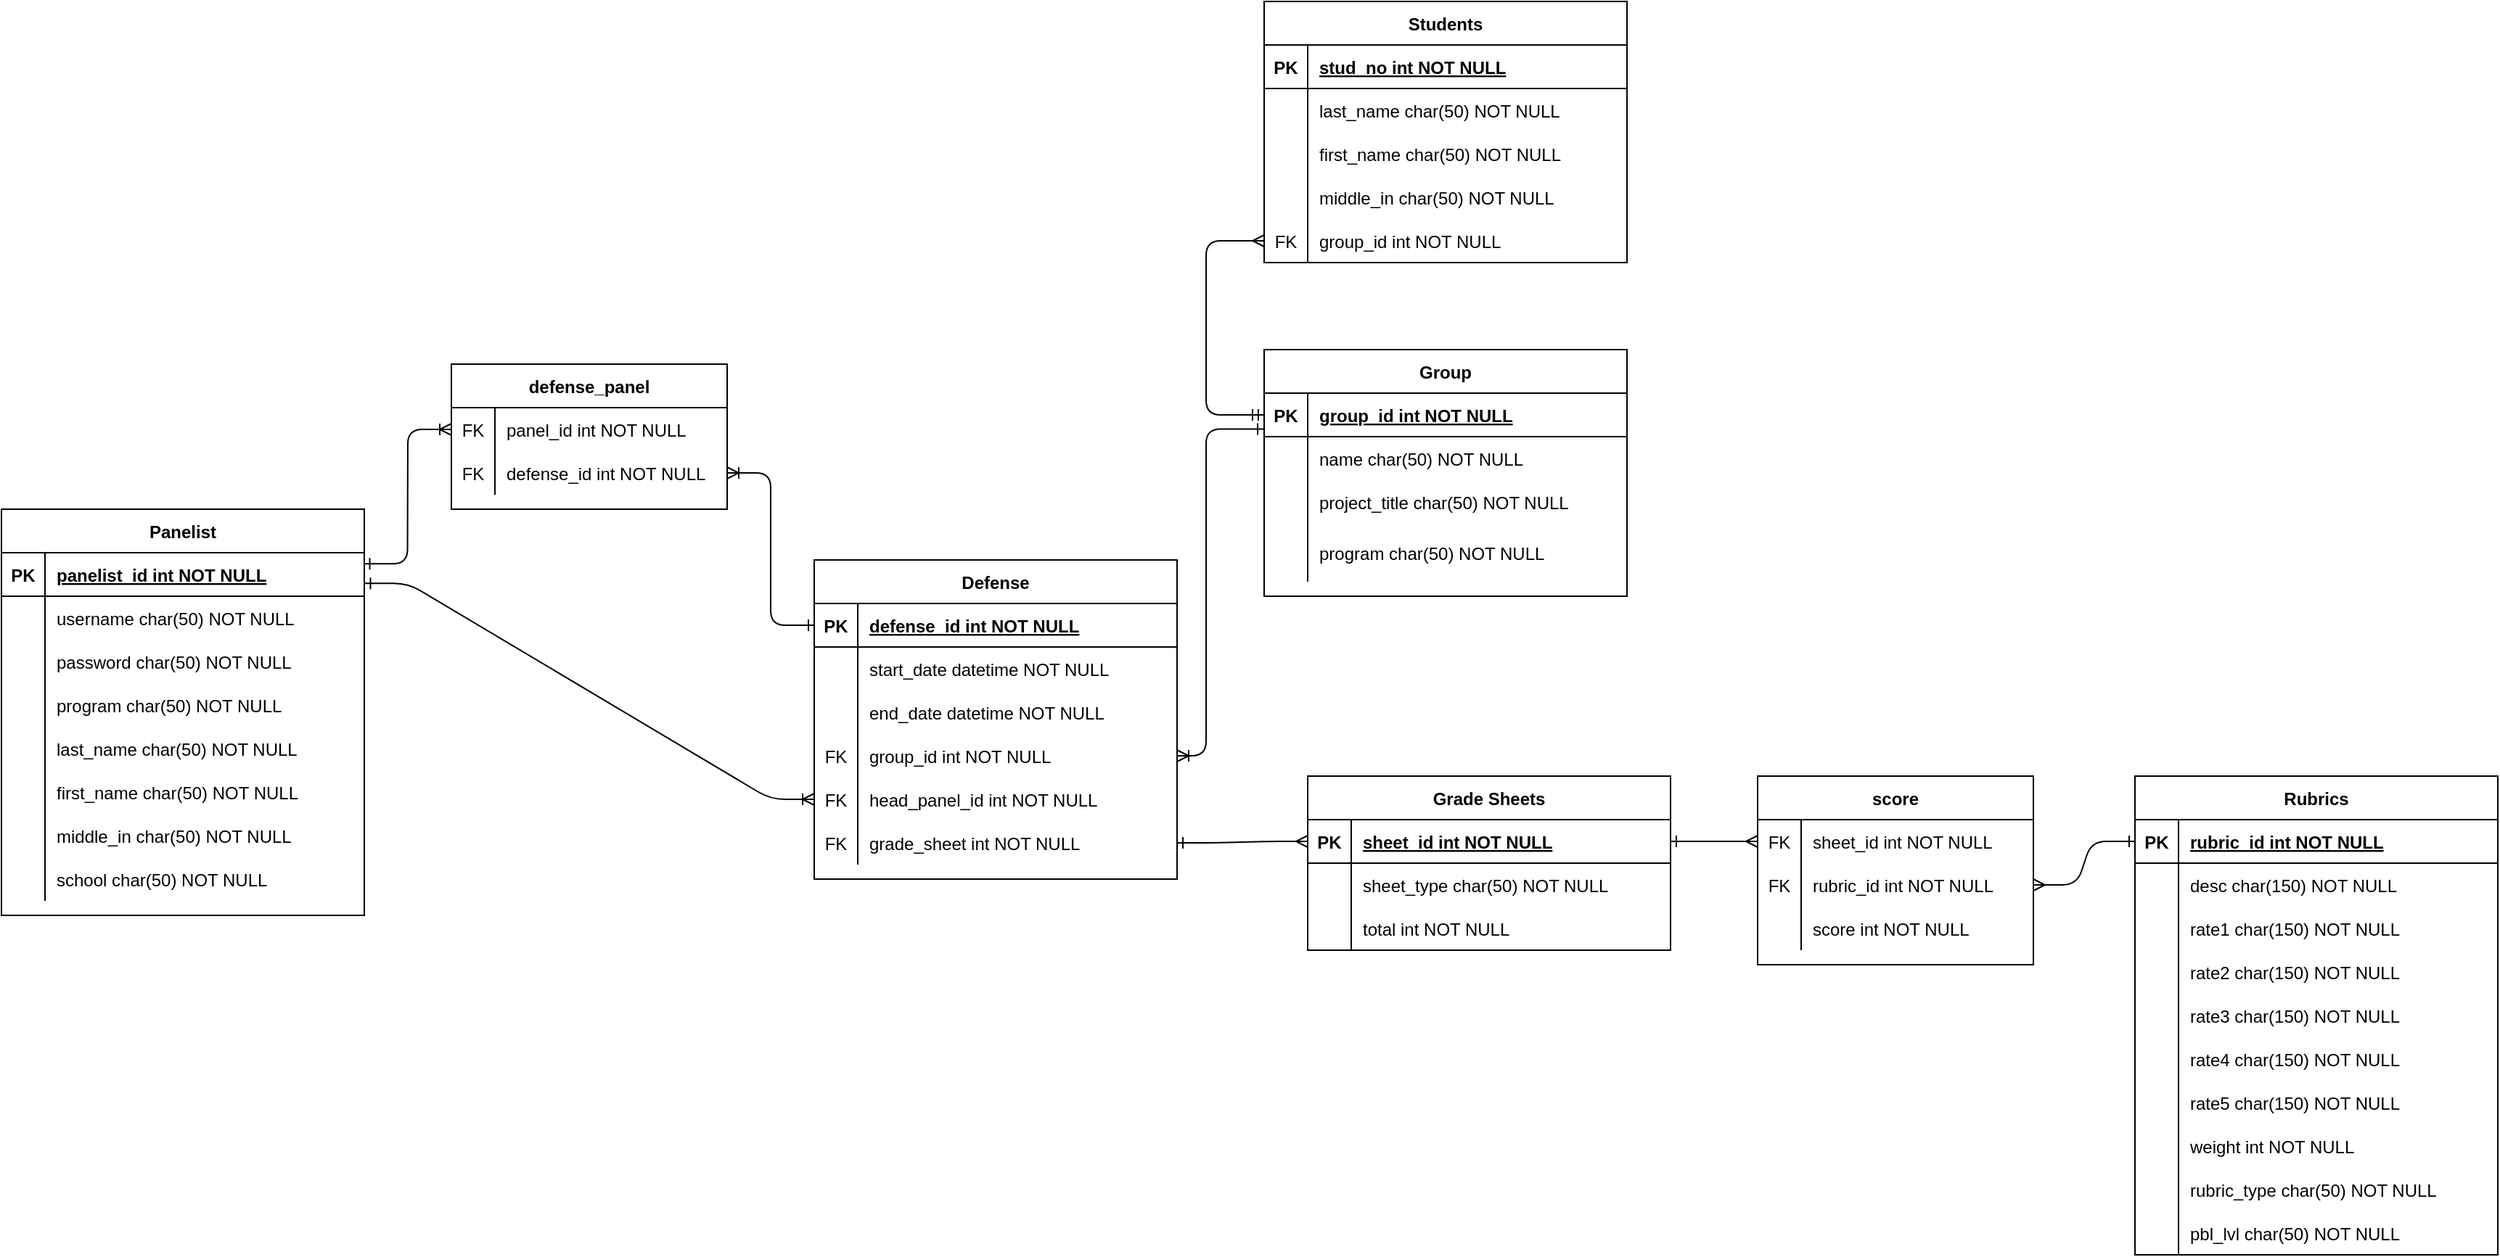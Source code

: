 <mxfile version="14.4.3" type="device"><diagram id="R2lEEEUBdFMjLlhIrx00" name="Page-1"><mxGraphModel dx="2076" dy="2332" grid="1" gridSize="10" guides="1" tooltips="1" connect="1" arrows="1" fold="1" page="1" pageScale="1" pageWidth="850" pageHeight="1100" math="0" shadow="0" extFonts="Permanent Marker^https://fonts.googleapis.com/css?family=Permanent+Marker"><root><mxCell id="0"/><mxCell id="1" parent="0"/><mxCell id="C-vyLk0tnHw3VtMMgP7b-2" value="Students" style="shape=table;startSize=30;container=1;collapsible=1;childLayout=tableLayout;fixedRows=1;rowLines=0;fontStyle=1;align=center;resizeLast=1;" parent="1" vertex="1"><mxGeometry x="950" y="-230" width="250" height="180" as="geometry"/></mxCell><mxCell id="C-vyLk0tnHw3VtMMgP7b-3" value="" style="shape=partialRectangle;collapsible=0;dropTarget=0;pointerEvents=0;fillColor=none;points=[[0,0.5],[1,0.5]];portConstraint=eastwest;top=0;left=0;right=0;bottom=1;" parent="C-vyLk0tnHw3VtMMgP7b-2" vertex="1"><mxGeometry y="30" width="250" height="30" as="geometry"/></mxCell><mxCell id="C-vyLk0tnHw3VtMMgP7b-4" value="PK" style="shape=partialRectangle;overflow=hidden;connectable=0;fillColor=none;top=0;left=0;bottom=0;right=0;fontStyle=1;" parent="C-vyLk0tnHw3VtMMgP7b-3" vertex="1"><mxGeometry width="30" height="30" as="geometry"/></mxCell><mxCell id="C-vyLk0tnHw3VtMMgP7b-5" value="stud_no int NOT NULL " style="shape=partialRectangle;overflow=hidden;connectable=0;fillColor=none;top=0;left=0;bottom=0;right=0;align=left;spacingLeft=6;fontStyle=5;" parent="C-vyLk0tnHw3VtMMgP7b-3" vertex="1"><mxGeometry x="30" width="220" height="30" as="geometry"/></mxCell><mxCell id="l0rVubB-uZuAta1ENO5q-14" value="" style="shape=partialRectangle;collapsible=0;dropTarget=0;pointerEvents=0;fillColor=none;points=[[0,0.5],[1,0.5]];portConstraint=eastwest;top=0;left=0;right=0;bottom=0;" vertex="1" parent="C-vyLk0tnHw3VtMMgP7b-2"><mxGeometry y="60" width="250" height="30" as="geometry"/></mxCell><mxCell id="l0rVubB-uZuAta1ENO5q-15" value="" style="shape=partialRectangle;overflow=hidden;connectable=0;fillColor=none;top=0;left=0;bottom=0;right=0;" vertex="1" parent="l0rVubB-uZuAta1ENO5q-14"><mxGeometry width="30" height="30" as="geometry"/></mxCell><mxCell id="l0rVubB-uZuAta1ENO5q-16" value="last_name char(50) NOT NULL" style="shape=partialRectangle;overflow=hidden;connectable=0;fillColor=none;top=0;left=0;bottom=0;right=0;align=left;spacingLeft=6;" vertex="1" parent="l0rVubB-uZuAta1ENO5q-14"><mxGeometry x="30" width="220" height="30" as="geometry"/></mxCell><mxCell id="l0rVubB-uZuAta1ENO5q-41" value="" style="shape=partialRectangle;collapsible=0;dropTarget=0;pointerEvents=0;fillColor=none;points=[[0,0.5],[1,0.5]];portConstraint=eastwest;top=0;left=0;right=0;bottom=0;" vertex="1" parent="C-vyLk0tnHw3VtMMgP7b-2"><mxGeometry y="90" width="250" height="30" as="geometry"/></mxCell><mxCell id="l0rVubB-uZuAta1ENO5q-42" value="" style="shape=partialRectangle;overflow=hidden;connectable=0;fillColor=none;top=0;left=0;bottom=0;right=0;" vertex="1" parent="l0rVubB-uZuAta1ENO5q-41"><mxGeometry width="30" height="30" as="geometry"/></mxCell><mxCell id="l0rVubB-uZuAta1ENO5q-43" value="first_name char(50) NOT NULL" style="shape=partialRectangle;overflow=hidden;connectable=0;fillColor=none;top=0;left=0;bottom=0;right=0;align=left;spacingLeft=6;" vertex="1" parent="l0rVubB-uZuAta1ENO5q-41"><mxGeometry x="30" width="220" height="30" as="geometry"/></mxCell><mxCell id="l0rVubB-uZuAta1ENO5q-44" value="" style="shape=partialRectangle;collapsible=0;dropTarget=0;pointerEvents=0;fillColor=none;points=[[0,0.5],[1,0.5]];portConstraint=eastwest;top=0;left=0;right=0;bottom=0;" vertex="1" parent="C-vyLk0tnHw3VtMMgP7b-2"><mxGeometry y="120" width="250" height="30" as="geometry"/></mxCell><mxCell id="l0rVubB-uZuAta1ENO5q-45" value="" style="shape=partialRectangle;overflow=hidden;connectable=0;fillColor=none;top=0;left=0;bottom=0;right=0;" vertex="1" parent="l0rVubB-uZuAta1ENO5q-44"><mxGeometry width="30" height="30" as="geometry"/></mxCell><mxCell id="l0rVubB-uZuAta1ENO5q-46" value="middle_in char(50) NOT NULL" style="shape=partialRectangle;overflow=hidden;connectable=0;fillColor=none;top=0;left=0;bottom=0;right=0;align=left;spacingLeft=6;" vertex="1" parent="l0rVubB-uZuAta1ENO5q-44"><mxGeometry x="30" width="220" height="30" as="geometry"/></mxCell><mxCell id="C-vyLk0tnHw3VtMMgP7b-6" value="" style="shape=partialRectangle;collapsible=0;dropTarget=0;pointerEvents=0;fillColor=none;points=[[0,0.5],[1,0.5]];portConstraint=eastwest;top=0;left=0;right=0;bottom=0;" parent="C-vyLk0tnHw3VtMMgP7b-2" vertex="1"><mxGeometry y="150" width="250" height="30" as="geometry"/></mxCell><mxCell id="C-vyLk0tnHw3VtMMgP7b-7" value="FK" style="shape=partialRectangle;overflow=hidden;connectable=0;fillColor=none;top=0;left=0;bottom=0;right=0;" parent="C-vyLk0tnHw3VtMMgP7b-6" vertex="1"><mxGeometry width="30" height="30" as="geometry"/></mxCell><mxCell id="C-vyLk0tnHw3VtMMgP7b-8" value="group_id int NOT NULL" style="shape=partialRectangle;overflow=hidden;connectable=0;fillColor=none;top=0;left=0;bottom=0;right=0;align=left;spacingLeft=6;" parent="C-vyLk0tnHw3VtMMgP7b-6" vertex="1"><mxGeometry x="30" width="220" height="30" as="geometry"/></mxCell><mxCell id="C-vyLk0tnHw3VtMMgP7b-23" value="Group" style="shape=table;startSize=30;container=1;collapsible=1;childLayout=tableLayout;fixedRows=1;rowLines=0;fontStyle=1;align=center;resizeLast=1;" parent="1" vertex="1"><mxGeometry x="950" y="10" width="250" height="170" as="geometry"/></mxCell><mxCell id="C-vyLk0tnHw3VtMMgP7b-24" value="" style="shape=partialRectangle;collapsible=0;dropTarget=0;pointerEvents=0;fillColor=none;points=[[0,0.5],[1,0.5]];portConstraint=eastwest;top=0;left=0;right=0;bottom=1;" parent="C-vyLk0tnHw3VtMMgP7b-23" vertex="1"><mxGeometry y="30" width="250" height="30" as="geometry"/></mxCell><mxCell id="C-vyLk0tnHw3VtMMgP7b-25" value="PK" style="shape=partialRectangle;overflow=hidden;connectable=0;fillColor=none;top=0;left=0;bottom=0;right=0;fontStyle=1;" parent="C-vyLk0tnHw3VtMMgP7b-24" vertex="1"><mxGeometry width="30" height="30" as="geometry"/></mxCell><mxCell id="C-vyLk0tnHw3VtMMgP7b-26" value="group_id int NOT NULL " style="shape=partialRectangle;overflow=hidden;connectable=0;fillColor=none;top=0;left=0;bottom=0;right=0;align=left;spacingLeft=6;fontStyle=5;" parent="C-vyLk0tnHw3VtMMgP7b-24" vertex="1"><mxGeometry x="30" width="220" height="30" as="geometry"/></mxCell><mxCell id="C-vyLk0tnHw3VtMMgP7b-27" value="" style="shape=partialRectangle;collapsible=0;dropTarget=0;pointerEvents=0;fillColor=none;points=[[0,0.5],[1,0.5]];portConstraint=eastwest;top=0;left=0;right=0;bottom=0;" parent="C-vyLk0tnHw3VtMMgP7b-23" vertex="1"><mxGeometry y="60" width="250" height="30" as="geometry"/></mxCell><mxCell id="C-vyLk0tnHw3VtMMgP7b-28" value="" style="shape=partialRectangle;overflow=hidden;connectable=0;fillColor=none;top=0;left=0;bottom=0;right=0;" parent="C-vyLk0tnHw3VtMMgP7b-27" vertex="1"><mxGeometry width="30" height="30" as="geometry"/></mxCell><mxCell id="C-vyLk0tnHw3VtMMgP7b-29" value="name char(50) NOT NULL" style="shape=partialRectangle;overflow=hidden;connectable=0;fillColor=none;top=0;left=0;bottom=0;right=0;align=left;spacingLeft=6;" parent="C-vyLk0tnHw3VtMMgP7b-27" vertex="1"><mxGeometry x="30" width="220" height="30" as="geometry"/></mxCell><mxCell id="l0rVubB-uZuAta1ENO5q-8" value="" style="shape=partialRectangle;collapsible=0;dropTarget=0;pointerEvents=0;fillColor=none;points=[[0,0.5],[1,0.5]];portConstraint=eastwest;top=0;left=0;right=0;bottom=0;" vertex="1" parent="C-vyLk0tnHw3VtMMgP7b-23"><mxGeometry y="90" width="250" height="30" as="geometry"/></mxCell><mxCell id="l0rVubB-uZuAta1ENO5q-9" value="" style="shape=partialRectangle;overflow=hidden;connectable=0;fillColor=none;top=0;left=0;bottom=0;right=0;" vertex="1" parent="l0rVubB-uZuAta1ENO5q-8"><mxGeometry width="30" height="30" as="geometry"/></mxCell><mxCell id="l0rVubB-uZuAta1ENO5q-10" value="project_title char(50) NOT NULL" style="shape=partialRectangle;overflow=hidden;connectable=0;fillColor=none;top=0;left=0;bottom=0;right=0;align=left;spacingLeft=6;" vertex="1" parent="l0rVubB-uZuAta1ENO5q-8"><mxGeometry x="30" width="220" height="30" as="geometry"/></mxCell><mxCell id="l0rVubB-uZuAta1ENO5q-11" value="" style="shape=partialRectangle;collapsible=0;dropTarget=0;pointerEvents=0;fillColor=none;points=[[0,0.5],[1,0.5]];portConstraint=eastwest;top=0;left=0;right=0;bottom=0;" vertex="1" parent="C-vyLk0tnHw3VtMMgP7b-23"><mxGeometry y="120" width="250" height="40" as="geometry"/></mxCell><mxCell id="l0rVubB-uZuAta1ENO5q-12" value="" style="shape=partialRectangle;overflow=hidden;connectable=0;fillColor=none;top=0;left=0;bottom=0;right=0;" vertex="1" parent="l0rVubB-uZuAta1ENO5q-11"><mxGeometry width="30" height="40" as="geometry"/></mxCell><mxCell id="l0rVubB-uZuAta1ENO5q-13" value="program char(50) NOT NULL" style="shape=partialRectangle;overflow=hidden;connectable=0;fillColor=none;top=0;left=0;bottom=0;right=0;align=left;spacingLeft=6;" vertex="1" parent="l0rVubB-uZuAta1ENO5q-11"><mxGeometry x="30" width="220" height="40" as="geometry"/></mxCell><mxCell id="l0rVubB-uZuAta1ENO5q-25" value="Panelist" style="shape=table;startSize=30;container=1;collapsible=1;childLayout=tableLayout;fixedRows=1;rowLines=0;fontStyle=1;align=center;resizeLast=1;" vertex="1" parent="1"><mxGeometry x="80" y="120" width="250" height="280" as="geometry"/></mxCell><mxCell id="l0rVubB-uZuAta1ENO5q-26" value="" style="shape=partialRectangle;collapsible=0;dropTarget=0;pointerEvents=0;fillColor=none;points=[[0,0.5],[1,0.5]];portConstraint=eastwest;top=0;left=0;right=0;bottom=1;" vertex="1" parent="l0rVubB-uZuAta1ENO5q-25"><mxGeometry y="30" width="250" height="30" as="geometry"/></mxCell><mxCell id="l0rVubB-uZuAta1ENO5q-27" value="PK" style="shape=partialRectangle;overflow=hidden;connectable=0;fillColor=none;top=0;left=0;bottom=0;right=0;fontStyle=1;" vertex="1" parent="l0rVubB-uZuAta1ENO5q-26"><mxGeometry width="30" height="30" as="geometry"/></mxCell><mxCell id="l0rVubB-uZuAta1ENO5q-28" value="panelist_id int NOT NULL " style="shape=partialRectangle;overflow=hidden;connectable=0;fillColor=none;top=0;left=0;bottom=0;right=0;align=left;spacingLeft=6;fontStyle=5;" vertex="1" parent="l0rVubB-uZuAta1ENO5q-26"><mxGeometry x="30" width="220" height="30" as="geometry"/></mxCell><mxCell id="l0rVubB-uZuAta1ENO5q-29" value="" style="shape=partialRectangle;collapsible=0;dropTarget=0;pointerEvents=0;fillColor=none;points=[[0,0.5],[1,0.5]];portConstraint=eastwest;top=0;left=0;right=0;bottom=0;" vertex="1" parent="l0rVubB-uZuAta1ENO5q-25"><mxGeometry y="60" width="250" height="30" as="geometry"/></mxCell><mxCell id="l0rVubB-uZuAta1ENO5q-30" value="" style="shape=partialRectangle;overflow=hidden;connectable=0;fillColor=none;top=0;left=0;bottom=0;right=0;" vertex="1" parent="l0rVubB-uZuAta1ENO5q-29"><mxGeometry width="30" height="30" as="geometry"/></mxCell><mxCell id="l0rVubB-uZuAta1ENO5q-31" value="username char(50) NOT NULL" style="shape=partialRectangle;overflow=hidden;connectable=0;fillColor=none;top=0;left=0;bottom=0;right=0;align=left;spacingLeft=6;" vertex="1" parent="l0rVubB-uZuAta1ENO5q-29"><mxGeometry x="30" width="220" height="30" as="geometry"/></mxCell><mxCell id="l0rVubB-uZuAta1ENO5q-32" value="" style="shape=partialRectangle;collapsible=0;dropTarget=0;pointerEvents=0;fillColor=none;points=[[0,0.5],[1,0.5]];portConstraint=eastwest;top=0;left=0;right=0;bottom=0;" vertex="1" parent="l0rVubB-uZuAta1ENO5q-25"><mxGeometry y="90" width="250" height="30" as="geometry"/></mxCell><mxCell id="l0rVubB-uZuAta1ENO5q-33" value="" style="shape=partialRectangle;overflow=hidden;connectable=0;fillColor=none;top=0;left=0;bottom=0;right=0;" vertex="1" parent="l0rVubB-uZuAta1ENO5q-32"><mxGeometry width="30" height="30" as="geometry"/></mxCell><mxCell id="l0rVubB-uZuAta1ENO5q-34" value="password char(50) NOT NULL" style="shape=partialRectangle;overflow=hidden;connectable=0;fillColor=none;top=0;left=0;bottom=0;right=0;align=left;spacingLeft=6;" vertex="1" parent="l0rVubB-uZuAta1ENO5q-32"><mxGeometry x="30" width="220" height="30" as="geometry"/></mxCell><mxCell id="l0rVubB-uZuAta1ENO5q-35" value="" style="shape=partialRectangle;collapsible=0;dropTarget=0;pointerEvents=0;fillColor=none;points=[[0,0.5],[1,0.5]];portConstraint=eastwest;top=0;left=0;right=0;bottom=0;" vertex="1" parent="l0rVubB-uZuAta1ENO5q-25"><mxGeometry y="120" width="250" height="30" as="geometry"/></mxCell><mxCell id="l0rVubB-uZuAta1ENO5q-36" value="" style="shape=partialRectangle;overflow=hidden;connectable=0;fillColor=none;top=0;left=0;bottom=0;right=0;" vertex="1" parent="l0rVubB-uZuAta1ENO5q-35"><mxGeometry width="30" height="30" as="geometry"/></mxCell><mxCell id="l0rVubB-uZuAta1ENO5q-37" value="program char(50) NOT NULL" style="shape=partialRectangle;overflow=hidden;connectable=0;fillColor=none;top=0;left=0;bottom=0;right=0;align=left;spacingLeft=6;" vertex="1" parent="l0rVubB-uZuAta1ENO5q-35"><mxGeometry x="30" width="220" height="30" as="geometry"/></mxCell><mxCell id="l0rVubB-uZuAta1ENO5q-38" value="" style="shape=partialRectangle;collapsible=0;dropTarget=0;pointerEvents=0;fillColor=none;points=[[0,0.5],[1,0.5]];portConstraint=eastwest;top=0;left=0;right=0;bottom=0;" vertex="1" parent="l0rVubB-uZuAta1ENO5q-25"><mxGeometry y="150" width="250" height="30" as="geometry"/></mxCell><mxCell id="l0rVubB-uZuAta1ENO5q-39" value="" style="shape=partialRectangle;overflow=hidden;connectable=0;fillColor=none;top=0;left=0;bottom=0;right=0;" vertex="1" parent="l0rVubB-uZuAta1ENO5q-38"><mxGeometry width="30" height="30" as="geometry"/></mxCell><mxCell id="l0rVubB-uZuAta1ENO5q-40" value="last_name char(50) NOT NULL" style="shape=partialRectangle;overflow=hidden;connectable=0;fillColor=none;top=0;left=0;bottom=0;right=0;align=left;spacingLeft=6;" vertex="1" parent="l0rVubB-uZuAta1ENO5q-38"><mxGeometry x="30" width="220" height="30" as="geometry"/></mxCell><mxCell id="l0rVubB-uZuAta1ENO5q-17" value="" style="shape=partialRectangle;collapsible=0;dropTarget=0;pointerEvents=0;fillColor=none;points=[[0,0.5],[1,0.5]];portConstraint=eastwest;top=0;left=0;right=0;bottom=0;" vertex="1" parent="l0rVubB-uZuAta1ENO5q-25"><mxGeometry y="180" width="250" height="30" as="geometry"/></mxCell><mxCell id="l0rVubB-uZuAta1ENO5q-18" value="" style="shape=partialRectangle;overflow=hidden;connectable=0;fillColor=none;top=0;left=0;bottom=0;right=0;" vertex="1" parent="l0rVubB-uZuAta1ENO5q-17"><mxGeometry width="30" height="30" as="geometry"/></mxCell><mxCell id="l0rVubB-uZuAta1ENO5q-19" value="first_name char(50) NOT NULL" style="shape=partialRectangle;overflow=hidden;connectable=0;fillColor=none;top=0;left=0;bottom=0;right=0;align=left;spacingLeft=6;" vertex="1" parent="l0rVubB-uZuAta1ENO5q-17"><mxGeometry x="30" width="220" height="30" as="geometry"/></mxCell><mxCell id="l0rVubB-uZuAta1ENO5q-20" value="" style="shape=partialRectangle;collapsible=0;dropTarget=0;pointerEvents=0;fillColor=none;points=[[0,0.5],[1,0.5]];portConstraint=eastwest;top=0;left=0;right=0;bottom=0;" vertex="1" parent="l0rVubB-uZuAta1ENO5q-25"><mxGeometry y="210" width="250" height="30" as="geometry"/></mxCell><mxCell id="l0rVubB-uZuAta1ENO5q-21" value="" style="shape=partialRectangle;overflow=hidden;connectable=0;fillColor=none;top=0;left=0;bottom=0;right=0;" vertex="1" parent="l0rVubB-uZuAta1ENO5q-20"><mxGeometry width="30" height="30" as="geometry"/></mxCell><mxCell id="l0rVubB-uZuAta1ENO5q-22" value="middle_in char(50) NOT NULL" style="shape=partialRectangle;overflow=hidden;connectable=0;fillColor=none;top=0;left=0;bottom=0;right=0;align=left;spacingLeft=6;" vertex="1" parent="l0rVubB-uZuAta1ENO5q-20"><mxGeometry x="30" width="220" height="30" as="geometry"/></mxCell><mxCell id="l0rVubB-uZuAta1ENO5q-69" value="" style="shape=partialRectangle;collapsible=0;dropTarget=0;pointerEvents=0;fillColor=none;points=[[0,0.5],[1,0.5]];portConstraint=eastwest;top=0;left=0;right=0;bottom=0;" vertex="1" parent="l0rVubB-uZuAta1ENO5q-25"><mxGeometry y="240" width="250" height="30" as="geometry"/></mxCell><mxCell id="l0rVubB-uZuAta1ENO5q-70" value="" style="shape=partialRectangle;overflow=hidden;connectable=0;fillColor=none;top=0;left=0;bottom=0;right=0;" vertex="1" parent="l0rVubB-uZuAta1ENO5q-69"><mxGeometry width="30" height="30" as="geometry"/></mxCell><mxCell id="l0rVubB-uZuAta1ENO5q-71" value="school char(50) NOT NULL" style="shape=partialRectangle;overflow=hidden;connectable=0;fillColor=none;top=0;left=0;bottom=0;right=0;align=left;spacingLeft=6;" vertex="1" parent="l0rVubB-uZuAta1ENO5q-69"><mxGeometry x="30" width="220" height="30" as="geometry"/></mxCell><mxCell id="l0rVubB-uZuAta1ENO5q-72" value="Defense" style="shape=table;startSize=30;container=1;collapsible=1;childLayout=tableLayout;fixedRows=1;rowLines=0;fontStyle=1;align=center;resizeLast=1;" vertex="1" parent="1"><mxGeometry x="640" y="155" width="250" height="220" as="geometry"/></mxCell><mxCell id="l0rVubB-uZuAta1ENO5q-73" value="" style="shape=partialRectangle;collapsible=0;dropTarget=0;pointerEvents=0;fillColor=none;points=[[0,0.5],[1,0.5]];portConstraint=eastwest;top=0;left=0;right=0;bottom=1;" vertex="1" parent="l0rVubB-uZuAta1ENO5q-72"><mxGeometry y="30" width="250" height="30" as="geometry"/></mxCell><mxCell id="l0rVubB-uZuAta1ENO5q-74" value="PK" style="shape=partialRectangle;overflow=hidden;connectable=0;fillColor=none;top=0;left=0;bottom=0;right=0;fontStyle=1;" vertex="1" parent="l0rVubB-uZuAta1ENO5q-73"><mxGeometry width="30" height="30" as="geometry"/></mxCell><mxCell id="l0rVubB-uZuAta1ENO5q-75" value="defense_id int NOT NULL " style="shape=partialRectangle;overflow=hidden;connectable=0;fillColor=none;top=0;left=0;bottom=0;right=0;align=left;spacingLeft=6;fontStyle=5;" vertex="1" parent="l0rVubB-uZuAta1ENO5q-73"><mxGeometry x="30" width="220" height="30" as="geometry"/></mxCell><mxCell id="l0rVubB-uZuAta1ENO5q-76" value="" style="shape=partialRectangle;collapsible=0;dropTarget=0;pointerEvents=0;fillColor=none;points=[[0,0.5],[1,0.5]];portConstraint=eastwest;top=0;left=0;right=0;bottom=0;" vertex="1" parent="l0rVubB-uZuAta1ENO5q-72"><mxGeometry y="60" width="250" height="30" as="geometry"/></mxCell><mxCell id="l0rVubB-uZuAta1ENO5q-77" value="" style="shape=partialRectangle;overflow=hidden;connectable=0;fillColor=none;top=0;left=0;bottom=0;right=0;" vertex="1" parent="l0rVubB-uZuAta1ENO5q-76"><mxGeometry width="30" height="30" as="geometry"/></mxCell><mxCell id="l0rVubB-uZuAta1ENO5q-78" value="start_date datetime NOT NULL" style="shape=partialRectangle;overflow=hidden;connectable=0;fillColor=none;top=0;left=0;bottom=0;right=0;align=left;spacingLeft=6;" vertex="1" parent="l0rVubB-uZuAta1ENO5q-76"><mxGeometry x="30" width="220" height="30" as="geometry"/></mxCell><mxCell id="l0rVubB-uZuAta1ENO5q-93" value="" style="shape=partialRectangle;collapsible=0;dropTarget=0;pointerEvents=0;fillColor=none;points=[[0,0.5],[1,0.5]];portConstraint=eastwest;top=0;left=0;right=0;bottom=0;" vertex="1" parent="l0rVubB-uZuAta1ENO5q-72"><mxGeometry y="90" width="250" height="30" as="geometry"/></mxCell><mxCell id="l0rVubB-uZuAta1ENO5q-94" value="" style="shape=partialRectangle;overflow=hidden;connectable=0;fillColor=none;top=0;left=0;bottom=0;right=0;" vertex="1" parent="l0rVubB-uZuAta1ENO5q-93"><mxGeometry width="30" height="30" as="geometry"/></mxCell><mxCell id="l0rVubB-uZuAta1ENO5q-95" value="end_date datetime NOT NULL" style="shape=partialRectangle;overflow=hidden;connectable=0;fillColor=none;top=0;left=0;bottom=0;right=0;align=left;spacingLeft=6;" vertex="1" parent="l0rVubB-uZuAta1ENO5q-93"><mxGeometry x="30" width="220" height="30" as="geometry"/></mxCell><mxCell id="l0rVubB-uZuAta1ENO5q-85" value="" style="shape=partialRectangle;collapsible=0;dropTarget=0;pointerEvents=0;fillColor=none;points=[[0,0.5],[1,0.5]];portConstraint=eastwest;top=0;left=0;right=0;bottom=0;" vertex="1" parent="l0rVubB-uZuAta1ENO5q-72"><mxGeometry y="120" width="250" height="30" as="geometry"/></mxCell><mxCell id="l0rVubB-uZuAta1ENO5q-86" value="FK" style="shape=partialRectangle;overflow=hidden;connectable=0;fillColor=none;top=0;left=0;bottom=0;right=0;" vertex="1" parent="l0rVubB-uZuAta1ENO5q-85"><mxGeometry width="30" height="30" as="geometry"/></mxCell><mxCell id="l0rVubB-uZuAta1ENO5q-87" value="group_id int NOT NULL" style="shape=partialRectangle;overflow=hidden;connectable=0;fillColor=none;top=0;left=0;bottom=0;right=0;align=left;spacingLeft=6;" vertex="1" parent="l0rVubB-uZuAta1ENO5q-85"><mxGeometry x="30" width="220" height="30" as="geometry"/></mxCell><mxCell id="l0rVubB-uZuAta1ENO5q-89" value="" style="shape=partialRectangle;collapsible=0;dropTarget=0;pointerEvents=0;fillColor=none;points=[[0,0.5],[1,0.5]];portConstraint=eastwest;top=0;left=0;right=0;bottom=0;" vertex="1" parent="l0rVubB-uZuAta1ENO5q-72"><mxGeometry y="150" width="250" height="30" as="geometry"/></mxCell><mxCell id="l0rVubB-uZuAta1ENO5q-90" value="FK" style="shape=partialRectangle;overflow=hidden;connectable=0;fillColor=none;top=0;left=0;bottom=0;right=0;" vertex="1" parent="l0rVubB-uZuAta1ENO5q-89"><mxGeometry width="30" height="30" as="geometry"/></mxCell><mxCell id="l0rVubB-uZuAta1ENO5q-91" value="head_panel_id int NOT NULL" style="shape=partialRectangle;overflow=hidden;connectable=0;fillColor=none;top=0;left=0;bottom=0;right=0;align=left;spacingLeft=6;" vertex="1" parent="l0rVubB-uZuAta1ENO5q-89"><mxGeometry x="30" width="220" height="30" as="geometry"/></mxCell><mxCell id="l0rVubB-uZuAta1ENO5q-151" value="" style="shape=partialRectangle;collapsible=0;dropTarget=0;pointerEvents=0;fillColor=none;points=[[0,0.5],[1,0.5]];portConstraint=eastwest;top=0;left=0;right=0;bottom=0;" vertex="1" parent="l0rVubB-uZuAta1ENO5q-72"><mxGeometry y="180" width="250" height="30" as="geometry"/></mxCell><mxCell id="l0rVubB-uZuAta1ENO5q-152" value="FK" style="shape=partialRectangle;overflow=hidden;connectable=0;fillColor=none;top=0;left=0;bottom=0;right=0;" vertex="1" parent="l0rVubB-uZuAta1ENO5q-151"><mxGeometry width="30" height="30" as="geometry"/></mxCell><mxCell id="l0rVubB-uZuAta1ENO5q-153" value="grade_sheet int NOT NULL" style="shape=partialRectangle;overflow=hidden;connectable=0;fillColor=none;top=0;left=0;bottom=0;right=0;align=left;spacingLeft=6;" vertex="1" parent="l0rVubB-uZuAta1ENO5q-151"><mxGeometry x="30" width="220" height="30" as="geometry"/></mxCell><mxCell id="l0rVubB-uZuAta1ENO5q-96" value="defense_panel" style="shape=table;startSize=30;container=1;collapsible=1;childLayout=tableLayout;fixedRows=1;rowLines=0;fontStyle=1;align=center;resizeLast=1;" vertex="1" parent="1"><mxGeometry x="390" y="20" width="190" height="100" as="geometry"/></mxCell><mxCell id="l0rVubB-uZuAta1ENO5q-106" value="" style="shape=partialRectangle;collapsible=0;dropTarget=0;pointerEvents=0;fillColor=none;points=[[0,0.5],[1,0.5]];portConstraint=eastwest;top=0;left=0;right=0;bottom=0;" vertex="1" parent="l0rVubB-uZuAta1ENO5q-96"><mxGeometry y="30" width="190" height="30" as="geometry"/></mxCell><mxCell id="l0rVubB-uZuAta1ENO5q-107" value="FK" style="shape=partialRectangle;overflow=hidden;connectable=0;fillColor=none;top=0;left=0;bottom=0;right=0;" vertex="1" parent="l0rVubB-uZuAta1ENO5q-106"><mxGeometry width="30" height="30" as="geometry"/></mxCell><mxCell id="l0rVubB-uZuAta1ENO5q-108" value="panel_id int NOT NULL" style="shape=partialRectangle;overflow=hidden;connectable=0;fillColor=none;top=0;left=0;bottom=0;right=0;align=left;spacingLeft=6;" vertex="1" parent="l0rVubB-uZuAta1ENO5q-106"><mxGeometry x="30" width="160" height="30" as="geometry"/></mxCell><mxCell id="l0rVubB-uZuAta1ENO5q-109" value="" style="shape=partialRectangle;collapsible=0;dropTarget=0;pointerEvents=0;fillColor=none;points=[[0,0.5],[1,0.5]];portConstraint=eastwest;top=0;left=0;right=0;bottom=0;" vertex="1" parent="l0rVubB-uZuAta1ENO5q-96"><mxGeometry y="60" width="190" height="30" as="geometry"/></mxCell><mxCell id="l0rVubB-uZuAta1ENO5q-110" value="FK" style="shape=partialRectangle;overflow=hidden;connectable=0;fillColor=none;top=0;left=0;bottom=0;right=0;" vertex="1" parent="l0rVubB-uZuAta1ENO5q-109"><mxGeometry width="30" height="30" as="geometry"/></mxCell><mxCell id="l0rVubB-uZuAta1ENO5q-111" value="defense_id int NOT NULL" style="shape=partialRectangle;overflow=hidden;connectable=0;fillColor=none;top=0;left=0;bottom=0;right=0;align=left;spacingLeft=6;" vertex="1" parent="l0rVubB-uZuAta1ENO5q-109"><mxGeometry x="30" width="160" height="30" as="geometry"/></mxCell><mxCell id="l0rVubB-uZuAta1ENO5q-88" value="" style="edgeStyle=orthogonalEdgeStyle;fontSize=12;html=1;endArrow=ERone;endFill=0;startArrow=ERoneToMany;startFill=0;entryX=-0.002;entryY=0.824;entryDx=0;entryDy=0;entryPerimeter=0;" edge="1" parent="1" source="l0rVubB-uZuAta1ENO5q-85" target="C-vyLk0tnHw3VtMMgP7b-24"><mxGeometry width="100" height="100" relative="1" as="geometry"><mxPoint x="340" y="235" as="sourcePoint"/><mxPoint x="470" y="115" as="targetPoint"/><Array as="points"><mxPoint x="910" y="290"/><mxPoint x="910" y="65"/></Array></mxGeometry></mxCell><mxCell id="l0rVubB-uZuAta1ENO5q-92" value="" style="edgeStyle=entityRelationEdgeStyle;fontSize=12;html=1;endArrow=ERone;endFill=0;startArrow=ERoneToMany;startFill=0;entryX=1.001;entryY=0.706;entryDx=0;entryDy=0;entryPerimeter=0;" edge="1" parent="1" source="l0rVubB-uZuAta1ENO5q-89" target="l0rVubB-uZuAta1ENO5q-26"><mxGeometry width="100" height="100" relative="1" as="geometry"><mxPoint x="330" y="355" as="sourcePoint"/><mxPoint x="461.5" y="112.72" as="targetPoint"/></mxGeometry></mxCell><mxCell id="l0rVubB-uZuAta1ENO5q-113" value="" style="edgeStyle=entityRelationEdgeStyle;fontSize=12;html=1;endArrow=ERone;endFill=0;startArrow=ERoneToMany;startFill=0;entryX=0.999;entryY=0.255;entryDx=0;entryDy=0;entryPerimeter=0;" edge="1" parent="1" source="l0rVubB-uZuAta1ENO5q-106" target="l0rVubB-uZuAta1ENO5q-26"><mxGeometry width="100" height="100" relative="1" as="geometry"><mxPoint x="247.257" y="130" as="sourcePoint"/><mxPoint x="310.25" y="271.18" as="targetPoint"/></mxGeometry></mxCell><mxCell id="l0rVubB-uZuAta1ENO5q-114" value="" style="edgeStyle=entityRelationEdgeStyle;fontSize=12;html=1;endArrow=ERone;endFill=0;startArrow=ERoneToMany;startFill=0;" edge="1" parent="1" source="l0rVubB-uZuAta1ENO5q-109" target="l0rVubB-uZuAta1ENO5q-73"><mxGeometry width="100" height="100" relative="1" as="geometry"><mxPoint x="370" y="135" as="sourcePoint"/><mxPoint x="309.75" y="257.65" as="targetPoint"/></mxGeometry></mxCell><mxCell id="l0rVubB-uZuAta1ENO5q-115" value="Rubrics" style="shape=table;startSize=30;container=1;collapsible=1;childLayout=tableLayout;fixedRows=1;rowLines=0;fontStyle=1;align=center;resizeLast=1;" vertex="1" parent="1"><mxGeometry x="1550" y="304" width="250" height="330" as="geometry"/></mxCell><mxCell id="l0rVubB-uZuAta1ENO5q-116" value="" style="shape=partialRectangle;collapsible=0;dropTarget=0;pointerEvents=0;fillColor=none;points=[[0,0.5],[1,0.5]];portConstraint=eastwest;top=0;left=0;right=0;bottom=1;" vertex="1" parent="l0rVubB-uZuAta1ENO5q-115"><mxGeometry y="30" width="250" height="30" as="geometry"/></mxCell><mxCell id="l0rVubB-uZuAta1ENO5q-117" value="PK" style="shape=partialRectangle;overflow=hidden;connectable=0;fillColor=none;top=0;left=0;bottom=0;right=0;fontStyle=1;" vertex="1" parent="l0rVubB-uZuAta1ENO5q-116"><mxGeometry width="30" height="30" as="geometry"/></mxCell><mxCell id="l0rVubB-uZuAta1ENO5q-118" value="rubric_id int NOT NULL " style="shape=partialRectangle;overflow=hidden;connectable=0;fillColor=none;top=0;left=0;bottom=0;right=0;align=left;spacingLeft=6;fontStyle=5;" vertex="1" parent="l0rVubB-uZuAta1ENO5q-116"><mxGeometry x="30" width="220" height="30" as="geometry"/></mxCell><mxCell id="l0rVubB-uZuAta1ENO5q-119" value="" style="shape=partialRectangle;collapsible=0;dropTarget=0;pointerEvents=0;fillColor=none;points=[[0,0.5],[1,0.5]];portConstraint=eastwest;top=0;left=0;right=0;bottom=0;" vertex="1" parent="l0rVubB-uZuAta1ENO5q-115"><mxGeometry y="60" width="250" height="30" as="geometry"/></mxCell><mxCell id="l0rVubB-uZuAta1ENO5q-120" value="" style="shape=partialRectangle;overflow=hidden;connectable=0;fillColor=none;top=0;left=0;bottom=0;right=0;" vertex="1" parent="l0rVubB-uZuAta1ENO5q-119"><mxGeometry width="30" height="30" as="geometry"/></mxCell><mxCell id="l0rVubB-uZuAta1ENO5q-121" value="desc char(150) NOT NULL" style="shape=partialRectangle;overflow=hidden;connectable=0;fillColor=none;top=0;left=0;bottom=0;right=0;align=left;spacingLeft=6;" vertex="1" parent="l0rVubB-uZuAta1ENO5q-119"><mxGeometry x="30" width="220" height="30" as="geometry"/></mxCell><mxCell id="l0rVubB-uZuAta1ENO5q-173" value="" style="shape=partialRectangle;collapsible=0;dropTarget=0;pointerEvents=0;fillColor=none;points=[[0,0.5],[1,0.5]];portConstraint=eastwest;top=0;left=0;right=0;bottom=0;" vertex="1" parent="l0rVubB-uZuAta1ENO5q-115"><mxGeometry y="90" width="250" height="30" as="geometry"/></mxCell><mxCell id="l0rVubB-uZuAta1ENO5q-174" value="" style="shape=partialRectangle;overflow=hidden;connectable=0;fillColor=none;top=0;left=0;bottom=0;right=0;" vertex="1" parent="l0rVubB-uZuAta1ENO5q-173"><mxGeometry width="30" height="30" as="geometry"/></mxCell><mxCell id="l0rVubB-uZuAta1ENO5q-175" value="rate1 char(150) NOT NULL" style="shape=partialRectangle;overflow=hidden;connectable=0;fillColor=none;top=0;left=0;bottom=0;right=0;align=left;spacingLeft=6;" vertex="1" parent="l0rVubB-uZuAta1ENO5q-173"><mxGeometry x="30" width="220" height="30" as="geometry"/></mxCell><mxCell id="l0rVubB-uZuAta1ENO5q-176" value="" style="shape=partialRectangle;collapsible=0;dropTarget=0;pointerEvents=0;fillColor=none;points=[[0,0.5],[1,0.5]];portConstraint=eastwest;top=0;left=0;right=0;bottom=0;" vertex="1" parent="l0rVubB-uZuAta1ENO5q-115"><mxGeometry y="120" width="250" height="30" as="geometry"/></mxCell><mxCell id="l0rVubB-uZuAta1ENO5q-177" value="" style="shape=partialRectangle;overflow=hidden;connectable=0;fillColor=none;top=0;left=0;bottom=0;right=0;" vertex="1" parent="l0rVubB-uZuAta1ENO5q-176"><mxGeometry width="30" height="30" as="geometry"/></mxCell><mxCell id="l0rVubB-uZuAta1ENO5q-178" value="rate2 char(150) NOT NULL" style="shape=partialRectangle;overflow=hidden;connectable=0;fillColor=none;top=0;left=0;bottom=0;right=0;align=left;spacingLeft=6;" vertex="1" parent="l0rVubB-uZuAta1ENO5q-176"><mxGeometry x="30" width="220" height="30" as="geometry"/></mxCell><mxCell id="l0rVubB-uZuAta1ENO5q-179" value="" style="shape=partialRectangle;collapsible=0;dropTarget=0;pointerEvents=0;fillColor=none;points=[[0,0.5],[1,0.5]];portConstraint=eastwest;top=0;left=0;right=0;bottom=0;" vertex="1" parent="l0rVubB-uZuAta1ENO5q-115"><mxGeometry y="150" width="250" height="30" as="geometry"/></mxCell><mxCell id="l0rVubB-uZuAta1ENO5q-180" value="" style="shape=partialRectangle;overflow=hidden;connectable=0;fillColor=none;top=0;left=0;bottom=0;right=0;" vertex="1" parent="l0rVubB-uZuAta1ENO5q-179"><mxGeometry width="30" height="30" as="geometry"/></mxCell><mxCell id="l0rVubB-uZuAta1ENO5q-181" value="rate3 char(150) NOT NULL" style="shape=partialRectangle;overflow=hidden;connectable=0;fillColor=none;top=0;left=0;bottom=0;right=0;align=left;spacingLeft=6;" vertex="1" parent="l0rVubB-uZuAta1ENO5q-179"><mxGeometry x="30" width="220" height="30" as="geometry"/></mxCell><mxCell id="l0rVubB-uZuAta1ENO5q-182" value="" style="shape=partialRectangle;collapsible=0;dropTarget=0;pointerEvents=0;fillColor=none;points=[[0,0.5],[1,0.5]];portConstraint=eastwest;top=0;left=0;right=0;bottom=0;" vertex="1" parent="l0rVubB-uZuAta1ENO5q-115"><mxGeometry y="180" width="250" height="30" as="geometry"/></mxCell><mxCell id="l0rVubB-uZuAta1ENO5q-183" value="" style="shape=partialRectangle;overflow=hidden;connectable=0;fillColor=none;top=0;left=0;bottom=0;right=0;" vertex="1" parent="l0rVubB-uZuAta1ENO5q-182"><mxGeometry width="30" height="30" as="geometry"/></mxCell><mxCell id="l0rVubB-uZuAta1ENO5q-184" value="rate4 char(150) NOT NULL" style="shape=partialRectangle;overflow=hidden;connectable=0;fillColor=none;top=0;left=0;bottom=0;right=0;align=left;spacingLeft=6;" vertex="1" parent="l0rVubB-uZuAta1ENO5q-182"><mxGeometry x="30" width="220" height="30" as="geometry"/></mxCell><mxCell id="l0rVubB-uZuAta1ENO5q-185" value="" style="shape=partialRectangle;collapsible=0;dropTarget=0;pointerEvents=0;fillColor=none;points=[[0,0.5],[1,0.5]];portConstraint=eastwest;top=0;left=0;right=0;bottom=0;" vertex="1" parent="l0rVubB-uZuAta1ENO5q-115"><mxGeometry y="210" width="250" height="30" as="geometry"/></mxCell><mxCell id="l0rVubB-uZuAta1ENO5q-186" value="" style="shape=partialRectangle;overflow=hidden;connectable=0;fillColor=none;top=0;left=0;bottom=0;right=0;" vertex="1" parent="l0rVubB-uZuAta1ENO5q-185"><mxGeometry width="30" height="30" as="geometry"/></mxCell><mxCell id="l0rVubB-uZuAta1ENO5q-187" value="rate5 char(150) NOT NULL" style="shape=partialRectangle;overflow=hidden;connectable=0;fillColor=none;top=0;left=0;bottom=0;right=0;align=left;spacingLeft=6;" vertex="1" parent="l0rVubB-uZuAta1ENO5q-185"><mxGeometry x="30" width="220" height="30" as="geometry"/></mxCell><mxCell id="l0rVubB-uZuAta1ENO5q-122" value="" style="shape=partialRectangle;collapsible=0;dropTarget=0;pointerEvents=0;fillColor=none;points=[[0,0.5],[1,0.5]];portConstraint=eastwest;top=0;left=0;right=0;bottom=0;" vertex="1" parent="l0rVubB-uZuAta1ENO5q-115"><mxGeometry y="240" width="250" height="30" as="geometry"/></mxCell><mxCell id="l0rVubB-uZuAta1ENO5q-123" value="" style="shape=partialRectangle;overflow=hidden;connectable=0;fillColor=none;top=0;left=0;bottom=0;right=0;" vertex="1" parent="l0rVubB-uZuAta1ENO5q-122"><mxGeometry width="30" height="30" as="geometry"/></mxCell><mxCell id="l0rVubB-uZuAta1ENO5q-124" value="weight int NOT NULL" style="shape=partialRectangle;overflow=hidden;connectable=0;fillColor=none;top=0;left=0;bottom=0;right=0;align=left;spacingLeft=6;" vertex="1" parent="l0rVubB-uZuAta1ENO5q-122"><mxGeometry x="30" width="220" height="30" as="geometry"/></mxCell><mxCell id="l0rVubB-uZuAta1ENO5q-125" value="" style="shape=partialRectangle;collapsible=0;dropTarget=0;pointerEvents=0;fillColor=none;points=[[0,0.5],[1,0.5]];portConstraint=eastwest;top=0;left=0;right=0;bottom=0;" vertex="1" parent="l0rVubB-uZuAta1ENO5q-115"><mxGeometry y="270" width="250" height="30" as="geometry"/></mxCell><mxCell id="l0rVubB-uZuAta1ENO5q-126" value="" style="shape=partialRectangle;overflow=hidden;connectable=0;fillColor=none;top=0;left=0;bottom=0;right=0;" vertex="1" parent="l0rVubB-uZuAta1ENO5q-125"><mxGeometry width="30" height="30" as="geometry"/></mxCell><mxCell id="l0rVubB-uZuAta1ENO5q-127" value="rubric_type char(50) NOT NULL" style="shape=partialRectangle;overflow=hidden;connectable=0;fillColor=none;top=0;left=0;bottom=0;right=0;align=left;spacingLeft=6;" vertex="1" parent="l0rVubB-uZuAta1ENO5q-125"><mxGeometry x="30" width="220" height="30" as="geometry"/></mxCell><mxCell id="l0rVubB-uZuAta1ENO5q-188" value="" style="shape=partialRectangle;collapsible=0;dropTarget=0;pointerEvents=0;fillColor=none;points=[[0,0.5],[1,0.5]];portConstraint=eastwest;top=0;left=0;right=0;bottom=0;" vertex="1" parent="l0rVubB-uZuAta1ENO5q-115"><mxGeometry y="300" width="250" height="30" as="geometry"/></mxCell><mxCell id="l0rVubB-uZuAta1ENO5q-189" value="" style="shape=partialRectangle;overflow=hidden;connectable=0;fillColor=none;top=0;left=0;bottom=0;right=0;" vertex="1" parent="l0rVubB-uZuAta1ENO5q-188"><mxGeometry width="30" height="30" as="geometry"/></mxCell><mxCell id="l0rVubB-uZuAta1ENO5q-190" value="pbl_lvl char(50) NOT NULL" style="shape=partialRectangle;overflow=hidden;connectable=0;fillColor=none;top=0;left=0;bottom=0;right=0;align=left;spacingLeft=6;" vertex="1" parent="l0rVubB-uZuAta1ENO5q-188"><mxGeometry x="30" width="220" height="30" as="geometry"/></mxCell><mxCell id="l0rVubB-uZuAta1ENO5q-131" value="Grade Sheets" style="shape=table;startSize=30;container=1;collapsible=1;childLayout=tableLayout;fixedRows=1;rowLines=0;fontStyle=1;align=center;resizeLast=1;" vertex="1" parent="1"><mxGeometry x="980" y="304" width="250" height="120" as="geometry"/></mxCell><mxCell id="l0rVubB-uZuAta1ENO5q-132" value="" style="shape=partialRectangle;collapsible=0;dropTarget=0;pointerEvents=0;fillColor=none;points=[[0,0.5],[1,0.5]];portConstraint=eastwest;top=0;left=0;right=0;bottom=1;" vertex="1" parent="l0rVubB-uZuAta1ENO5q-131"><mxGeometry y="30" width="250" height="30" as="geometry"/></mxCell><mxCell id="l0rVubB-uZuAta1ENO5q-133" value="PK" style="shape=partialRectangle;overflow=hidden;connectable=0;fillColor=none;top=0;left=0;bottom=0;right=0;fontStyle=1;" vertex="1" parent="l0rVubB-uZuAta1ENO5q-132"><mxGeometry width="30" height="30" as="geometry"/></mxCell><mxCell id="l0rVubB-uZuAta1ENO5q-134" value="sheet_id int NOT NULL " style="shape=partialRectangle;overflow=hidden;connectable=0;fillColor=none;top=0;left=0;bottom=0;right=0;align=left;spacingLeft=6;fontStyle=5;" vertex="1" parent="l0rVubB-uZuAta1ENO5q-132"><mxGeometry x="30" width="220" height="30" as="geometry"/></mxCell><mxCell id="l0rVubB-uZuAta1ENO5q-135" value="" style="shape=partialRectangle;collapsible=0;dropTarget=0;pointerEvents=0;fillColor=none;points=[[0,0.5],[1,0.5]];portConstraint=eastwest;top=0;left=0;right=0;bottom=0;" vertex="1" parent="l0rVubB-uZuAta1ENO5q-131"><mxGeometry y="60" width="250" height="30" as="geometry"/></mxCell><mxCell id="l0rVubB-uZuAta1ENO5q-136" value="" style="shape=partialRectangle;overflow=hidden;connectable=0;fillColor=none;top=0;left=0;bottom=0;right=0;" vertex="1" parent="l0rVubB-uZuAta1ENO5q-135"><mxGeometry width="30" height="30" as="geometry"/></mxCell><mxCell id="l0rVubB-uZuAta1ENO5q-137" value="sheet_type char(50) NOT NULL" style="shape=partialRectangle;overflow=hidden;connectable=0;fillColor=none;top=0;left=0;bottom=0;right=0;align=left;spacingLeft=6;" vertex="1" parent="l0rVubB-uZuAta1ENO5q-135"><mxGeometry x="30" width="220" height="30" as="geometry"/></mxCell><mxCell id="l0rVubB-uZuAta1ENO5q-138" value="" style="shape=partialRectangle;collapsible=0;dropTarget=0;pointerEvents=0;fillColor=none;points=[[0,0.5],[1,0.5]];portConstraint=eastwest;top=0;left=0;right=0;bottom=0;" vertex="1" parent="l0rVubB-uZuAta1ENO5q-131"><mxGeometry y="90" width="250" height="30" as="geometry"/></mxCell><mxCell id="l0rVubB-uZuAta1ENO5q-139" value="" style="shape=partialRectangle;overflow=hidden;connectable=0;fillColor=none;top=0;left=0;bottom=0;right=0;" vertex="1" parent="l0rVubB-uZuAta1ENO5q-138"><mxGeometry width="30" height="30" as="geometry"/></mxCell><mxCell id="l0rVubB-uZuAta1ENO5q-140" value="total int NOT NULL" style="shape=partialRectangle;overflow=hidden;connectable=0;fillColor=none;top=0;left=0;bottom=0;right=0;align=left;spacingLeft=6;" vertex="1" parent="l0rVubB-uZuAta1ENO5q-138"><mxGeometry x="30" width="220" height="30" as="geometry"/></mxCell><mxCell id="l0rVubB-uZuAta1ENO5q-24" value="" style="edgeStyle=orthogonalEdgeStyle;fontSize=12;html=1;endArrow=ERmandOne;endFill=0;startArrow=ERmany;startFill=0;exitX=0;exitY=0.5;exitDx=0;exitDy=0;noJump=0;" edge="1" parent="1" source="C-vyLk0tnHw3VtMMgP7b-6" target="C-vyLk0tnHw3VtMMgP7b-24"><mxGeometry width="100" height="100" relative="1" as="geometry"><mxPoint x="670" y="-100" as="sourcePoint"/><mxPoint x="940" y="120" as="targetPoint"/><Array as="points"><mxPoint x="910" y="-65"/><mxPoint x="910" y="55"/></Array></mxGeometry></mxCell><mxCell id="l0rVubB-uZuAta1ENO5q-161" value="score" style="shape=table;startSize=30;container=1;collapsible=1;childLayout=tableLayout;fixedRows=1;rowLines=0;fontStyle=1;align=center;resizeLast=1;" vertex="1" parent="1"><mxGeometry x="1290" y="304" width="190" height="130" as="geometry"/></mxCell><mxCell id="l0rVubB-uZuAta1ENO5q-162" value="" style="shape=partialRectangle;collapsible=0;dropTarget=0;pointerEvents=0;fillColor=none;points=[[0,0.5],[1,0.5]];portConstraint=eastwest;top=0;left=0;right=0;bottom=0;" vertex="1" parent="l0rVubB-uZuAta1ENO5q-161"><mxGeometry y="30" width="190" height="30" as="geometry"/></mxCell><mxCell id="l0rVubB-uZuAta1ENO5q-163" value="FK" style="shape=partialRectangle;overflow=hidden;connectable=0;fillColor=none;top=0;left=0;bottom=0;right=0;" vertex="1" parent="l0rVubB-uZuAta1ENO5q-162"><mxGeometry width="30" height="30" as="geometry"/></mxCell><mxCell id="l0rVubB-uZuAta1ENO5q-164" value="sheet_id int NOT NULL" style="shape=partialRectangle;overflow=hidden;connectable=0;fillColor=none;top=0;left=0;bottom=0;right=0;align=left;spacingLeft=6;" vertex="1" parent="l0rVubB-uZuAta1ENO5q-162"><mxGeometry x="30" width="160" height="30" as="geometry"/></mxCell><mxCell id="l0rVubB-uZuAta1ENO5q-165" value="" style="shape=partialRectangle;collapsible=0;dropTarget=0;pointerEvents=0;fillColor=none;points=[[0,0.5],[1,0.5]];portConstraint=eastwest;top=0;left=0;right=0;bottom=0;" vertex="1" parent="l0rVubB-uZuAta1ENO5q-161"><mxGeometry y="60" width="190" height="30" as="geometry"/></mxCell><mxCell id="l0rVubB-uZuAta1ENO5q-166" value="FK" style="shape=partialRectangle;overflow=hidden;connectable=0;fillColor=none;top=0;left=0;bottom=0;right=0;" vertex="1" parent="l0rVubB-uZuAta1ENO5q-165"><mxGeometry width="30" height="30" as="geometry"/></mxCell><mxCell id="l0rVubB-uZuAta1ENO5q-167" value="rubric_id int NOT NULL" style="shape=partialRectangle;overflow=hidden;connectable=0;fillColor=none;top=0;left=0;bottom=0;right=0;align=left;spacingLeft=6;" vertex="1" parent="l0rVubB-uZuAta1ENO5q-165"><mxGeometry x="30" width="160" height="30" as="geometry"/></mxCell><mxCell id="l0rVubB-uZuAta1ENO5q-169" value="" style="shape=partialRectangle;collapsible=0;dropTarget=0;pointerEvents=0;fillColor=none;points=[[0,0.5],[1,0.5]];portConstraint=eastwest;top=0;left=0;right=0;bottom=0;" vertex="1" parent="l0rVubB-uZuAta1ENO5q-161"><mxGeometry y="90" width="190" height="30" as="geometry"/></mxCell><mxCell id="l0rVubB-uZuAta1ENO5q-170" value="" style="shape=partialRectangle;overflow=hidden;connectable=0;fillColor=none;top=0;left=0;bottom=0;right=0;" vertex="1" parent="l0rVubB-uZuAta1ENO5q-169"><mxGeometry width="30" height="30" as="geometry"/></mxCell><mxCell id="l0rVubB-uZuAta1ENO5q-171" value="score int NOT NULL" style="shape=partialRectangle;overflow=hidden;connectable=0;fillColor=none;top=0;left=0;bottom=0;right=0;align=left;spacingLeft=6;" vertex="1" parent="l0rVubB-uZuAta1ENO5q-169"><mxGeometry x="30" width="160" height="30" as="geometry"/></mxCell><mxCell id="l0rVubB-uZuAta1ENO5q-168" value="" style="edgeStyle=entityRelationEdgeStyle;fontSize=12;html=1;endArrow=ERone;endFill=0;startArrow=ERmany;startFill=0;" edge="1" parent="1" source="l0rVubB-uZuAta1ENO5q-165" target="l0rVubB-uZuAta1ENO5q-116"><mxGeometry width="100" height="100" relative="1" as="geometry"><mxPoint x="690" y="-270" as="sourcePoint"/><mxPoint x="750" y="-165" as="targetPoint"/></mxGeometry></mxCell><mxCell id="l0rVubB-uZuAta1ENO5q-172" value="" style="edgeStyle=entityRelationEdgeStyle;fontSize=12;html=1;endArrow=ERone;endFill=0;startArrow=ERmany;startFill=0;exitX=0;exitY=0.5;exitDx=0;exitDy=0;" edge="1" parent="1" source="l0rVubB-uZuAta1ENO5q-162" target="l0rVubB-uZuAta1ENO5q-132"><mxGeometry width="100" height="100" relative="1" as="geometry"><mxPoint x="815" y="-290" as="sourcePoint"/><mxPoint x="715" y="-290" as="targetPoint"/></mxGeometry></mxCell><mxCell id="l0rVubB-uZuAta1ENO5q-199" value="" style="edgeStyle=entityRelationEdgeStyle;fontSize=12;html=1;endArrow=ERone;endFill=0;startArrow=ERmany;startFill=0;exitX=0;exitY=0.5;exitDx=0;exitDy=0;" edge="1" parent="1" source="l0rVubB-uZuAta1ENO5q-132" target="l0rVubB-uZuAta1ENO5q-151"><mxGeometry width="100" height="100" relative="1" as="geometry"><mxPoint x="970" y="410" as="sourcePoint"/><mxPoint x="1334" y="358" as="targetPoint"/></mxGeometry></mxCell></root></mxGraphModel></diagram></mxfile>